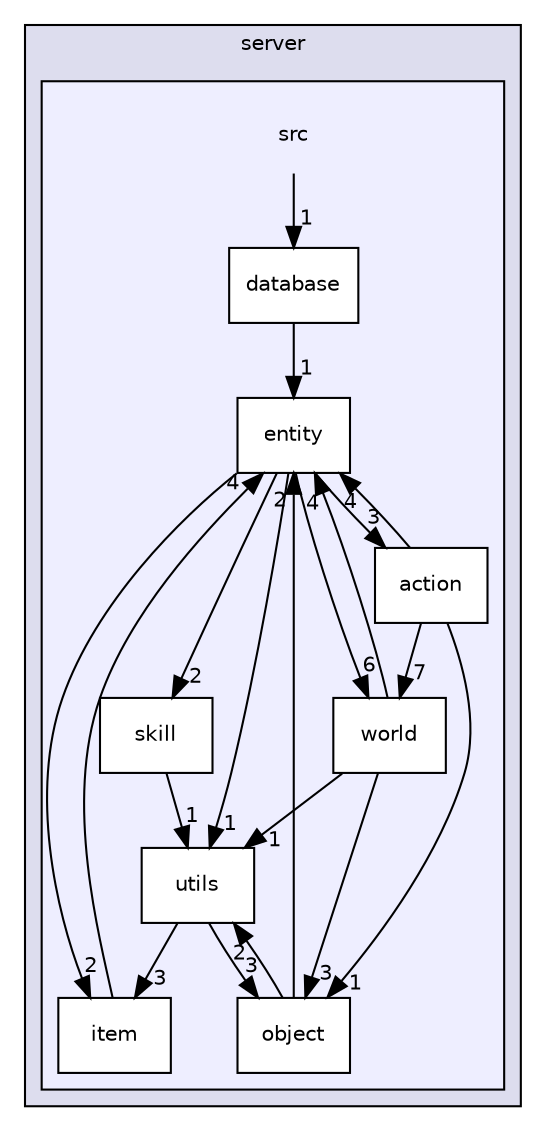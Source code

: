 digraph "src" {
  compound=true
  node [ fontsize="10", fontname="Helvetica"];
  edge [ labelfontsize="10", labelfontname="Helvetica"];
  subgraph clusterdir_41e1742e44e2de38b3bc91f993fed282 {
    graph [ bgcolor="#ddddee", pencolor="black", label="server" fontname="Helvetica", fontsize="10", URL="dir_41e1742e44e2de38b3bc91f993fed282.html"]
  subgraph clusterdir_a063914ab482288b7b0e1b2fca86158c {
    graph [ bgcolor="#eeeeff", pencolor="black", label="" URL="dir_a063914ab482288b7b0e1b2fca86158c.html"];
    dir_a063914ab482288b7b0e1b2fca86158c [shape=plaintext label="src"];
  dir_86ed19a60af60475e9ec239836512c67 [shape=box label="action" fillcolor="white" style="filled" URL="dir_86ed19a60af60475e9ec239836512c67.html"];
  dir_552b6b6eeffb4a71dc339ffd863eaf9c [shape=box label="database" fillcolor="white" style="filled" URL="dir_552b6b6eeffb4a71dc339ffd863eaf9c.html"];
  dir_f545203bfb5d89c5496a4973a2a5abbd [shape=box label="entity" fillcolor="white" style="filled" URL="dir_f545203bfb5d89c5496a4973a2a5abbd.html"];
  dir_32e7a5c29a0a457cdc0a28a517471d01 [shape=box label="item" fillcolor="white" style="filled" URL="dir_32e7a5c29a0a457cdc0a28a517471d01.html"];
  dir_85449260a98ec6f0b4b6c14dea2cc541 [shape=box label="object" fillcolor="white" style="filled" URL="dir_85449260a98ec6f0b4b6c14dea2cc541.html"];
  dir_239dc07807e690d063138616e8c81e59 [shape=box label="skill" fillcolor="white" style="filled" URL="dir_239dc07807e690d063138616e8c81e59.html"];
  dir_08dc77f694786b07780ebbca062c7ec3 [shape=box label="utils" fillcolor="white" style="filled" URL="dir_08dc77f694786b07780ebbca062c7ec3.html"];
  dir_7e7ba8265aedc250301628d1cbd6610a [shape=box label="world" fillcolor="white" style="filled" URL="dir_7e7ba8265aedc250301628d1cbd6610a.html"];
  }
  }
  dir_a063914ab482288b7b0e1b2fca86158c->dir_552b6b6eeffb4a71dc339ffd863eaf9c [headlabel="1", labeldistance=1.5 headhref="dir_000004_000016.html"];
  dir_f545203bfb5d89c5496a4973a2a5abbd->dir_08dc77f694786b07780ebbca062c7ec3 [headlabel="1", labeldistance=1.5 headhref="dir_000006_000012.html"];
  dir_f545203bfb5d89c5496a4973a2a5abbd->dir_239dc07807e690d063138616e8c81e59 [headlabel="2", labeldistance=1.5 headhref="dir_000006_000020.html"];
  dir_f545203bfb5d89c5496a4973a2a5abbd->dir_32e7a5c29a0a457cdc0a28a517471d01 [headlabel="2", labeldistance=1.5 headhref="dir_000006_000017.html"];
  dir_f545203bfb5d89c5496a4973a2a5abbd->dir_7e7ba8265aedc250301628d1cbd6610a [headlabel="6", labeldistance=1.5 headhref="dir_000006_000015.html"];
  dir_f545203bfb5d89c5496a4973a2a5abbd->dir_86ed19a60af60475e9ec239836512c67 [headlabel="3", labeldistance=1.5 headhref="dir_000006_000005.html"];
  dir_32e7a5c29a0a457cdc0a28a517471d01->dir_f545203bfb5d89c5496a4973a2a5abbd [headlabel="4", labeldistance=1.5 headhref="dir_000017_000006.html"];
  dir_552b6b6eeffb4a71dc339ffd863eaf9c->dir_f545203bfb5d89c5496a4973a2a5abbd [headlabel="1", labeldistance=1.5 headhref="dir_000016_000006.html"];
  dir_239dc07807e690d063138616e8c81e59->dir_08dc77f694786b07780ebbca062c7ec3 [headlabel="1", labeldistance=1.5 headhref="dir_000020_000012.html"];
  dir_85449260a98ec6f0b4b6c14dea2cc541->dir_08dc77f694786b07780ebbca062c7ec3 [headlabel="2", labeldistance=1.5 headhref="dir_000019_000012.html"];
  dir_85449260a98ec6f0b4b6c14dea2cc541->dir_f545203bfb5d89c5496a4973a2a5abbd [headlabel="2", labeldistance=1.5 headhref="dir_000019_000006.html"];
  dir_08dc77f694786b07780ebbca062c7ec3->dir_32e7a5c29a0a457cdc0a28a517471d01 [headlabel="3", labeldistance=1.5 headhref="dir_000012_000017.html"];
  dir_08dc77f694786b07780ebbca062c7ec3->dir_85449260a98ec6f0b4b6c14dea2cc541 [headlabel="3", labeldistance=1.5 headhref="dir_000012_000019.html"];
  dir_7e7ba8265aedc250301628d1cbd6610a->dir_08dc77f694786b07780ebbca062c7ec3 [headlabel="1", labeldistance=1.5 headhref="dir_000015_000012.html"];
  dir_7e7ba8265aedc250301628d1cbd6610a->dir_85449260a98ec6f0b4b6c14dea2cc541 [headlabel="3", labeldistance=1.5 headhref="dir_000015_000019.html"];
  dir_7e7ba8265aedc250301628d1cbd6610a->dir_f545203bfb5d89c5496a4973a2a5abbd [headlabel="4", labeldistance=1.5 headhref="dir_000015_000006.html"];
  dir_86ed19a60af60475e9ec239836512c67->dir_7e7ba8265aedc250301628d1cbd6610a [headlabel="7", labeldistance=1.5 headhref="dir_000005_000015.html"];
  dir_86ed19a60af60475e9ec239836512c67->dir_85449260a98ec6f0b4b6c14dea2cc541 [headlabel="1", labeldistance=1.5 headhref="dir_000005_000019.html"];
  dir_86ed19a60af60475e9ec239836512c67->dir_f545203bfb5d89c5496a4973a2a5abbd [headlabel="4", labeldistance=1.5 headhref="dir_000005_000006.html"];
}
